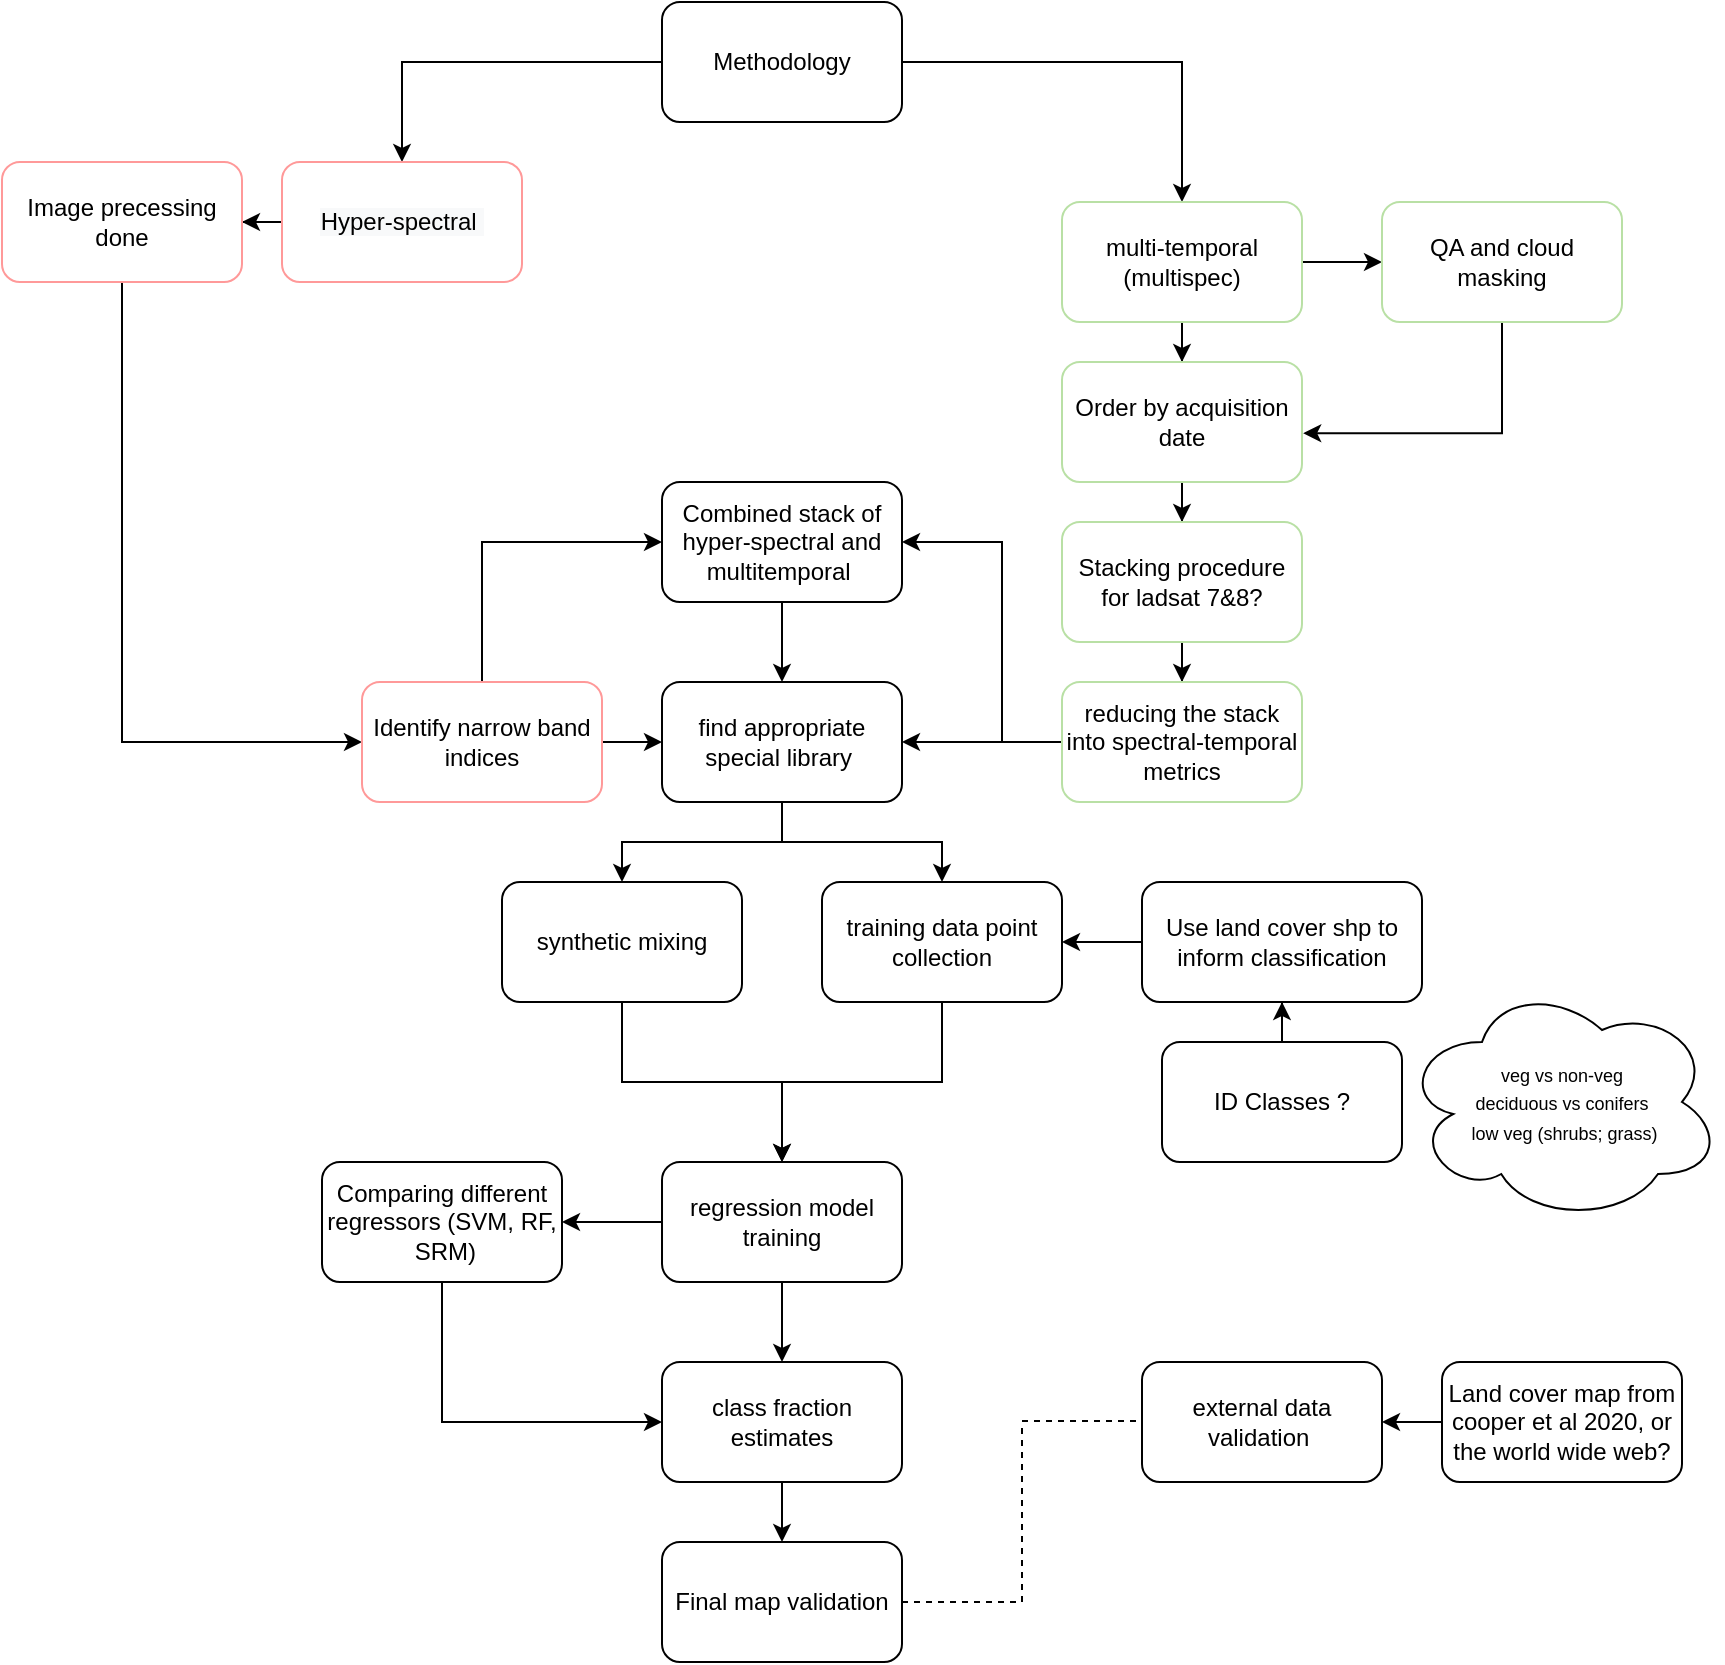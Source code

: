 <mxfile version="14.8.0" type="github">
  <diagram id="Tzh5NbuKSc1-Ing6C1Te" name="Page-1">
    <mxGraphModel dx="892" dy="884" grid="1" gridSize="10" guides="1" tooltips="1" connect="1" arrows="1" fold="1" page="1" pageScale="1" pageWidth="850" pageHeight="1100" math="0" shadow="0">
      <root>
        <mxCell id="0" />
        <mxCell id="1" parent="0" />
        <mxCell id="HGGvEbCV8pTtsPi0LXh0-6" value="" style="edgeStyle=orthogonalEdgeStyle;rounded=0;orthogonalLoop=1;jettySize=auto;html=1;" parent="1" source="HGGvEbCV8pTtsPi0LXh0-1" target="HGGvEbCV8pTtsPi0LXh0-5" edge="1">
          <mxGeometry relative="1" as="geometry" />
        </mxCell>
        <mxCell id="HGGvEbCV8pTtsPi0LXh0-26" style="edgeStyle=orthogonalEdgeStyle;rounded=0;orthogonalLoop=1;jettySize=auto;html=1;entryX=0.5;entryY=0;entryDx=0;entryDy=0;" parent="1" source="HGGvEbCV8pTtsPi0LXh0-1" target="HGGvEbCV8pTtsPi0LXh0-3" edge="1">
          <mxGeometry relative="1" as="geometry" />
        </mxCell>
        <mxCell id="HGGvEbCV8pTtsPi0LXh0-1" value="Methodology" style="rounded=1;whiteSpace=wrap;html=1;" parent="1" vertex="1">
          <mxGeometry x="360" y="100" width="120" height="60" as="geometry" />
        </mxCell>
        <mxCell id="HGGvEbCV8pTtsPi0LXh0-27" style="edgeStyle=orthogonalEdgeStyle;rounded=0;orthogonalLoop=1;jettySize=auto;html=1;exitX=0;exitY=0.5;exitDx=0;exitDy=0;" parent="1" source="HGGvEbCV8pTtsPi0LXh0-3" target="HGGvEbCV8pTtsPi0LXh0-16" edge="1">
          <mxGeometry relative="1" as="geometry" />
        </mxCell>
        <mxCell id="HGGvEbCV8pTtsPi0LXh0-3" value="&lt;span style=&quot;color: rgb(0, 0, 0); font-family: helvetica; font-size: 12px; font-style: normal; font-weight: normal; letter-spacing: normal; text-align: center; text-indent: 0px; text-transform: none; word-spacing: 0px; background-color: rgb(248, 249, 250); text-decoration: none; display: inline; float: none;&quot;&gt;Hyper-spectral&amp;nbsp;&lt;/span&gt;" style="whiteSpace=wrap;html=1;rounded=1;strokeColor=#FF9999;" parent="1" vertex="1">
          <mxGeometry x="170" y="180" width="120" height="60" as="geometry" />
        </mxCell>
        <mxCell id="HGGvEbCV8pTtsPi0LXh0-8" value="" style="edgeStyle=orthogonalEdgeStyle;rounded=0;orthogonalLoop=1;jettySize=auto;html=1;" parent="1" source="HGGvEbCV8pTtsPi0LXh0-5" target="HGGvEbCV8pTtsPi0LXh0-7" edge="1">
          <mxGeometry relative="1" as="geometry" />
        </mxCell>
        <mxCell id="HGGvEbCV8pTtsPi0LXh0-12" value="" style="edgeStyle=orthogonalEdgeStyle;rounded=0;orthogonalLoop=1;jettySize=auto;html=1;" parent="1" source="HGGvEbCV8pTtsPi0LXh0-5" target="HGGvEbCV8pTtsPi0LXh0-11" edge="1">
          <mxGeometry relative="1" as="geometry" />
        </mxCell>
        <mxCell id="HGGvEbCV8pTtsPi0LXh0-5" value="multi-temporal&lt;br&gt;(multispec)" style="rounded=1;whiteSpace=wrap;html=1;strokeColor=#B9E0A5;" parent="1" vertex="1">
          <mxGeometry x="560" y="200" width="120" height="60" as="geometry" />
        </mxCell>
        <mxCell id="HGGvEbCV8pTtsPi0LXh0-10" value="" style="edgeStyle=orthogonalEdgeStyle;rounded=0;orthogonalLoop=1;jettySize=auto;html=1;" parent="1" source="HGGvEbCV8pTtsPi0LXh0-7" target="HGGvEbCV8pTtsPi0LXh0-9" edge="1">
          <mxGeometry relative="1" as="geometry" />
        </mxCell>
        <mxCell id="HGGvEbCV8pTtsPi0LXh0-7" value="Order by acquisition date" style="whiteSpace=wrap;html=1;rounded=1;strokeColor=#B9E0A5;" parent="1" vertex="1">
          <mxGeometry x="560" y="280" width="120" height="60" as="geometry" />
        </mxCell>
        <mxCell id="HGGvEbCV8pTtsPi0LXh0-20" value="" style="edgeStyle=orthogonalEdgeStyle;rounded=0;orthogonalLoop=1;jettySize=auto;html=1;" parent="1" source="HGGvEbCV8pTtsPi0LXh0-9" target="HGGvEbCV8pTtsPi0LXh0-19" edge="1">
          <mxGeometry relative="1" as="geometry" />
        </mxCell>
        <mxCell id="HGGvEbCV8pTtsPi0LXh0-9" value="Stacking procedure for ladsat 7&amp;amp;8?" style="whiteSpace=wrap;html=1;rounded=1;strokeColor=#B9E0A5;" parent="1" vertex="1">
          <mxGeometry x="560" y="360" width="120" height="60" as="geometry" />
        </mxCell>
        <mxCell id="HGGvEbCV8pTtsPi0LXh0-15" value="" style="edgeStyle=orthogonalEdgeStyle;rounded=0;orthogonalLoop=1;jettySize=auto;html=1;entryX=1.005;entryY=0.593;entryDx=0;entryDy=0;entryPerimeter=0;exitX=0.5;exitY=1;exitDx=0;exitDy=0;" parent="1" source="HGGvEbCV8pTtsPi0LXh0-11" target="HGGvEbCV8pTtsPi0LXh0-7" edge="1">
          <mxGeometry relative="1" as="geometry">
            <mxPoint x="780" y="340" as="targetPoint" />
          </mxGeometry>
        </mxCell>
        <mxCell id="HGGvEbCV8pTtsPi0LXh0-11" value="QA and cloud masking" style="rounded=1;whiteSpace=wrap;html=1;strokeColor=#B9E0A5;" parent="1" vertex="1">
          <mxGeometry x="720" y="200" width="120" height="60" as="geometry" />
        </mxCell>
        <mxCell id="HGGvEbCV8pTtsPi0LXh0-39" style="edgeStyle=orthogonalEdgeStyle;rounded=0;orthogonalLoop=1;jettySize=auto;html=1;exitX=0.5;exitY=1;exitDx=0;exitDy=0;entryX=0;entryY=0.5;entryDx=0;entryDy=0;" parent="1" source="HGGvEbCV8pTtsPi0LXh0-16" target="HGGvEbCV8pTtsPi0LXh0-29" edge="1">
          <mxGeometry relative="1" as="geometry" />
        </mxCell>
        <mxCell id="HGGvEbCV8pTtsPi0LXh0-16" value="Image precessing done" style="rounded=1;whiteSpace=wrap;html=1;strokeColor=#FF9999;" parent="1" vertex="1">
          <mxGeometry x="30" y="180" width="120" height="60" as="geometry" />
        </mxCell>
        <mxCell id="HGGvEbCV8pTtsPi0LXh0-22" style="edgeStyle=orthogonalEdgeStyle;rounded=0;orthogonalLoop=1;jettySize=auto;html=1;" parent="1" source="HGGvEbCV8pTtsPi0LXh0-17" target="HGGvEbCV8pTtsPi0LXh0-21" edge="1">
          <mxGeometry relative="1" as="geometry" />
        </mxCell>
        <mxCell id="HGGvEbCV8pTtsPi0LXh0-43" style="edgeStyle=orthogonalEdgeStyle;rounded=0;orthogonalLoop=1;jettySize=auto;html=1;exitX=0.5;exitY=1;exitDx=0;exitDy=0;" parent="1" source="HGGvEbCV8pTtsPi0LXh0-17" target="HGGvEbCV8pTtsPi0LXh0-18" edge="1">
          <mxGeometry relative="1" as="geometry" />
        </mxCell>
        <mxCell id="HGGvEbCV8pTtsPi0LXh0-17" value="find appropriate special library&amp;nbsp;" style="rounded=1;whiteSpace=wrap;html=1;" parent="1" vertex="1">
          <mxGeometry x="360" y="440" width="120" height="60" as="geometry" />
        </mxCell>
        <mxCell id="HGGvEbCV8pTtsPi0LXh0-45" style="edgeStyle=orthogonalEdgeStyle;rounded=0;orthogonalLoop=1;jettySize=auto;html=1;exitX=0.5;exitY=1;exitDx=0;exitDy=0;" parent="1" source="HGGvEbCV8pTtsPi0LXh0-18" target="HGGvEbCV8pTtsPi0LXh0-24" edge="1">
          <mxGeometry relative="1" as="geometry" />
        </mxCell>
        <mxCell id="HGGvEbCV8pTtsPi0LXh0-18" value="training data point collection" style="rounded=1;whiteSpace=wrap;html=1;" parent="1" vertex="1">
          <mxGeometry x="440" y="540" width="120" height="60" as="geometry" />
        </mxCell>
        <mxCell id="HGGvEbCV8pTtsPi0LXh0-40" style="edgeStyle=orthogonalEdgeStyle;rounded=0;orthogonalLoop=1;jettySize=auto;html=1;exitX=0;exitY=0.5;exitDx=0;exitDy=0;" parent="1" source="HGGvEbCV8pTtsPi0LXh0-19" target="HGGvEbCV8pTtsPi0LXh0-17" edge="1">
          <mxGeometry relative="1" as="geometry" />
        </mxCell>
        <mxCell id="HGGvEbCV8pTtsPi0LXh0-54" style="edgeStyle=orthogonalEdgeStyle;rounded=0;orthogonalLoop=1;jettySize=auto;html=1;exitX=0;exitY=0.5;exitDx=0;exitDy=0;entryX=1;entryY=0.5;entryDx=0;entryDy=0;" parent="1" source="HGGvEbCV8pTtsPi0LXh0-19" target="HGGvEbCV8pTtsPi0LXh0-51" edge="1">
          <mxGeometry relative="1" as="geometry">
            <Array as="points">
              <mxPoint x="530" y="470" />
              <mxPoint x="530" y="370" />
            </Array>
          </mxGeometry>
        </mxCell>
        <mxCell id="HGGvEbCV8pTtsPi0LXh0-19" value="reducing the stack into spectral-temporal metrics" style="rounded=1;whiteSpace=wrap;html=1;strokeColor=#B9E0A5;" parent="1" vertex="1">
          <mxGeometry x="560" y="440" width="120" height="60" as="geometry" />
        </mxCell>
        <mxCell id="HGGvEbCV8pTtsPi0LXh0-23" style="edgeStyle=orthogonalEdgeStyle;rounded=0;orthogonalLoop=1;jettySize=auto;html=1;exitX=0.5;exitY=1;exitDx=0;exitDy=0;" parent="1" source="HGGvEbCV8pTtsPi0LXh0-21" target="HGGvEbCV8pTtsPi0LXh0-24" edge="1">
          <mxGeometry relative="1" as="geometry">
            <mxPoint x="500.333" y="710" as="targetPoint" />
          </mxGeometry>
        </mxCell>
        <mxCell id="HGGvEbCV8pTtsPi0LXh0-21" value="synthetic mixing" style="rounded=1;whiteSpace=wrap;html=1;" parent="1" vertex="1">
          <mxGeometry x="280" y="540" width="120" height="60" as="geometry" />
        </mxCell>
        <mxCell id="HGGvEbCV8pTtsPi0LXh0-30" value="" style="edgeStyle=orthogonalEdgeStyle;rounded=0;orthogonalLoop=1;jettySize=auto;html=1;" parent="1" source="HGGvEbCV8pTtsPi0LXh0-24" target="HGGvEbCV8pTtsPi0LXh0-28" edge="1">
          <mxGeometry relative="1" as="geometry" />
        </mxCell>
        <mxCell id="HGGvEbCV8pTtsPi0LXh0-34" style="edgeStyle=orthogonalEdgeStyle;rounded=0;orthogonalLoop=1;jettySize=auto;html=1;exitX=0.5;exitY=1;exitDx=0;exitDy=0;" parent="1" source="HGGvEbCV8pTtsPi0LXh0-24" target="HGGvEbCV8pTtsPi0LXh0-31" edge="1">
          <mxGeometry relative="1" as="geometry" />
        </mxCell>
        <mxCell id="HGGvEbCV8pTtsPi0LXh0-24" value="regression model training" style="rounded=1;whiteSpace=wrap;html=1;" parent="1" vertex="1">
          <mxGeometry x="360.003" y="680" width="120" height="60" as="geometry" />
        </mxCell>
        <mxCell id="HGGvEbCV8pTtsPi0LXh0-33" style="edgeStyle=orthogonalEdgeStyle;rounded=0;orthogonalLoop=1;jettySize=auto;html=1;entryX=0;entryY=0.5;entryDx=0;entryDy=0;exitX=0.5;exitY=1;exitDx=0;exitDy=0;" parent="1" source="HGGvEbCV8pTtsPi0LXh0-28" target="HGGvEbCV8pTtsPi0LXh0-31" edge="1">
          <mxGeometry relative="1" as="geometry">
            <mxPoint x="260" y="750" as="targetPoint" />
          </mxGeometry>
        </mxCell>
        <mxCell id="HGGvEbCV8pTtsPi0LXh0-28" value="Comparing different regressors (SVM, RF, &amp;nbsp;SRM)" style="rounded=1;whiteSpace=wrap;html=1;" parent="1" vertex="1">
          <mxGeometry x="190" y="680" width="120" height="60" as="geometry" />
        </mxCell>
        <mxCell id="HGGvEbCV8pTtsPi0LXh0-41" style="edgeStyle=orthogonalEdgeStyle;rounded=0;orthogonalLoop=1;jettySize=auto;html=1;exitX=1;exitY=0.5;exitDx=0;exitDy=0;" parent="1" source="HGGvEbCV8pTtsPi0LXh0-29" target="HGGvEbCV8pTtsPi0LXh0-17" edge="1">
          <mxGeometry relative="1" as="geometry" />
        </mxCell>
        <mxCell id="HGGvEbCV8pTtsPi0LXh0-53" style="edgeStyle=orthogonalEdgeStyle;rounded=0;orthogonalLoop=1;jettySize=auto;html=1;exitX=0.5;exitY=0;exitDx=0;exitDy=0;entryX=0;entryY=0.5;entryDx=0;entryDy=0;" parent="1" source="HGGvEbCV8pTtsPi0LXh0-29" target="HGGvEbCV8pTtsPi0LXh0-51" edge="1">
          <mxGeometry relative="1" as="geometry" />
        </mxCell>
        <mxCell id="HGGvEbCV8pTtsPi0LXh0-29" value="Identify narrow band indices" style="rounded=1;whiteSpace=wrap;html=1;strokeColor=#FF9999;" parent="1" vertex="1">
          <mxGeometry x="210" y="440" width="120" height="60" as="geometry" />
        </mxCell>
        <mxCell id="HGGvEbCV8pTtsPi0LXh0-36" style="edgeStyle=orthogonalEdgeStyle;rounded=0;orthogonalLoop=1;jettySize=auto;html=1;exitX=0.5;exitY=1;exitDx=0;exitDy=0;" parent="1" source="HGGvEbCV8pTtsPi0LXh0-31" target="HGGvEbCV8pTtsPi0LXh0-32" edge="1">
          <mxGeometry relative="1" as="geometry" />
        </mxCell>
        <mxCell id="HGGvEbCV8pTtsPi0LXh0-31" value="class fraction estimates" style="rounded=1;whiteSpace=wrap;html=1;" parent="1" vertex="1">
          <mxGeometry x="360" y="780" width="120" height="60" as="geometry" />
        </mxCell>
        <mxCell id="HGGvEbCV8pTtsPi0LXh0-32" value="Final map validation" style="rounded=1;whiteSpace=wrap;html=1;" parent="1" vertex="1">
          <mxGeometry x="360" y="870" width="120" height="60" as="geometry" />
        </mxCell>
        <mxCell id="HGGvEbCV8pTtsPi0LXh0-44" style="edgeStyle=orthogonalEdgeStyle;rounded=0;orthogonalLoop=1;jettySize=auto;html=1;exitX=0;exitY=0.5;exitDx=0;exitDy=0;" parent="1" source="HGGvEbCV8pTtsPi0LXh0-37" target="HGGvEbCV8pTtsPi0LXh0-18" edge="1">
          <mxGeometry relative="1" as="geometry" />
        </mxCell>
        <mxCell id="HGGvEbCV8pTtsPi0LXh0-37" value="Use land cover shp to inform classification" style="rounded=1;whiteSpace=wrap;html=1;" parent="1" vertex="1">
          <mxGeometry x="600" y="540" width="140" height="60" as="geometry" />
        </mxCell>
        <mxCell id="HGGvEbCV8pTtsPi0LXh0-56" style="edgeStyle=orthogonalEdgeStyle;rounded=0;orthogonalLoop=1;jettySize=auto;html=1;exitX=0.5;exitY=0;exitDx=0;exitDy=0;" parent="1" source="HGGvEbCV8pTtsPi0LXh0-48" target="HGGvEbCV8pTtsPi0LXh0-37" edge="1">
          <mxGeometry relative="1" as="geometry" />
        </mxCell>
        <mxCell id="HGGvEbCV8pTtsPi0LXh0-48" value="ID Classes ?" style="rounded=1;whiteSpace=wrap;html=1;" parent="1" vertex="1">
          <mxGeometry x="610" y="620" width="120" height="60" as="geometry" />
        </mxCell>
        <mxCell id="HGGvEbCV8pTtsPi0LXh0-55" style="edgeStyle=orthogonalEdgeStyle;rounded=0;orthogonalLoop=1;jettySize=auto;html=1;exitX=0.5;exitY=1;exitDx=0;exitDy=0;" parent="1" source="HGGvEbCV8pTtsPi0LXh0-51" target="HGGvEbCV8pTtsPi0LXh0-17" edge="1">
          <mxGeometry relative="1" as="geometry" />
        </mxCell>
        <mxCell id="HGGvEbCV8pTtsPi0LXh0-51" value="Combined stack of hyper-spectral and multitemporal&amp;nbsp;" style="rounded=1;whiteSpace=wrap;html=1;" parent="1" vertex="1">
          <mxGeometry x="360" y="340" width="120" height="60" as="geometry" />
        </mxCell>
        <mxCell id="HGGvEbCV8pTtsPi0LXh0-57" value="external data validation&amp;nbsp;" style="rounded=1;whiteSpace=wrap;html=1;" parent="1" vertex="1">
          <mxGeometry x="600" y="780" width="120" height="60" as="geometry" />
        </mxCell>
        <mxCell id="HGGvEbCV8pTtsPi0LXh0-59" style="edgeStyle=orthogonalEdgeStyle;rounded=0;orthogonalLoop=1;jettySize=auto;html=1;exitX=0;exitY=0.5;exitDx=0;exitDy=0;" parent="1" source="HGGvEbCV8pTtsPi0LXh0-58" target="HGGvEbCV8pTtsPi0LXh0-57" edge="1">
          <mxGeometry relative="1" as="geometry" />
        </mxCell>
        <mxCell id="HGGvEbCV8pTtsPi0LXh0-58" value="Land cover map from cooper et al 2020, or the world wide web?" style="rounded=1;whiteSpace=wrap;html=1;" parent="1" vertex="1">
          <mxGeometry x="750" y="780" width="120" height="60" as="geometry" />
        </mxCell>
        <mxCell id="HGGvEbCV8pTtsPi0LXh0-64" value="" style="endArrow=none;dashed=1;html=1;" parent="1" edge="1">
          <mxGeometry width="50" height="50" relative="1" as="geometry">
            <mxPoint x="540" y="809.5" as="sourcePoint" />
            <mxPoint x="600" y="809.5" as="targetPoint" />
          </mxGeometry>
        </mxCell>
        <mxCell id="HGGvEbCV8pTtsPi0LXh0-66" value="" style="endArrow=none;dashed=1;html=1;" parent="1" edge="1">
          <mxGeometry width="50" height="50" relative="1" as="geometry">
            <mxPoint x="540" y="900" as="sourcePoint" />
            <mxPoint x="540" y="810" as="targetPoint" />
          </mxGeometry>
        </mxCell>
        <mxCell id="HGGvEbCV8pTtsPi0LXh0-68" value="" style="endArrow=none;dashed=1;html=1;" parent="1" edge="1">
          <mxGeometry width="50" height="50" relative="1" as="geometry">
            <mxPoint x="480" y="900" as="sourcePoint" />
            <mxPoint x="540" y="900" as="targetPoint" />
          </mxGeometry>
        </mxCell>
        <mxCell id="HGGvEbCV8pTtsPi0LXh0-69" value="&lt;font style=&quot;font-size: 9px&quot;&gt;veg vs non-veg&lt;br&gt;deciduous vs conifers&lt;br&gt;&amp;nbsp;low veg (shrubs; grass)&lt;/font&gt;" style="ellipse;shape=cloud;whiteSpace=wrap;html=1;rounded=1;" parent="1" vertex="1">
          <mxGeometry x="730" y="590" width="160" height="120" as="geometry" />
        </mxCell>
      </root>
    </mxGraphModel>
  </diagram>
</mxfile>
